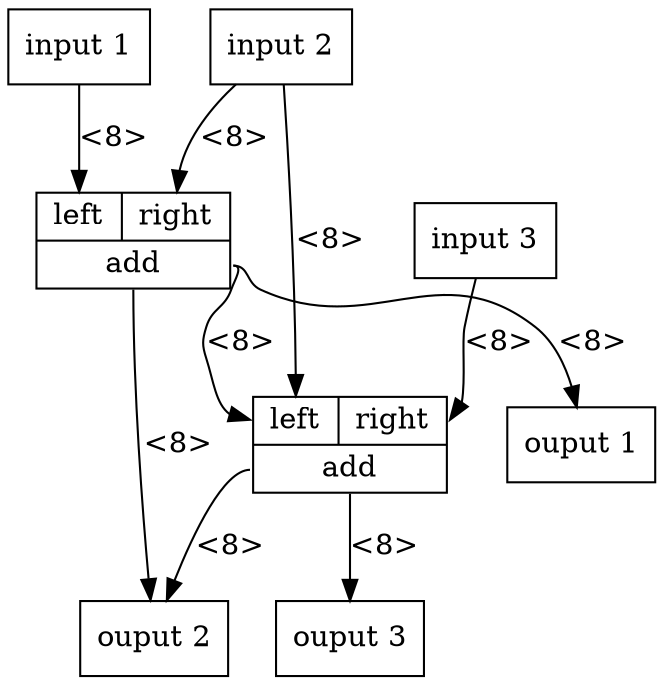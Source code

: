 digraph {
node [shape=record];
in_1 [label="input 1"][l=5][d=11][w=0][od=100];
in_2 [label="input 2"][l=5][d=11][w=0][od=100];
in_3 [label="input 3"][l=5][d=11][w=0][od=100];
opadd_1[label="{{<left> left | <right> right} | <out> add}" debug="19 1"][l=2][d=11][w=8][od=10];
opadd_2[label="{{<left> left | <right> right} | <out> add}" debug="19 1"][l=2][d=11][w=8][od=10];
out_1 [label="ouput 1"][l=5][d=11][w=0][od=100];
out_2 [label="ouput 2"][l=5][d=11][w=0][od=100];
out_3 [label="ouput 3"][l=5][d=11][w=0][od=100];

opadd_1:out->opadd_2:left[label="<8>"];

in_1->opadd_1:left[label="<8>"];
in_2->opadd_1:right[label="<8>"];
in_2->opadd_2:left[label="<8>"];
in_3->opadd_2:right[label="<8>"];
opadd_1:out->out_1[label="<8>"];
opadd_1:out->out_2[label="<8>"];
opadd_2:out->out_2[label="<8>"];
opadd_2:out->out_3[label="<8>"];
}
